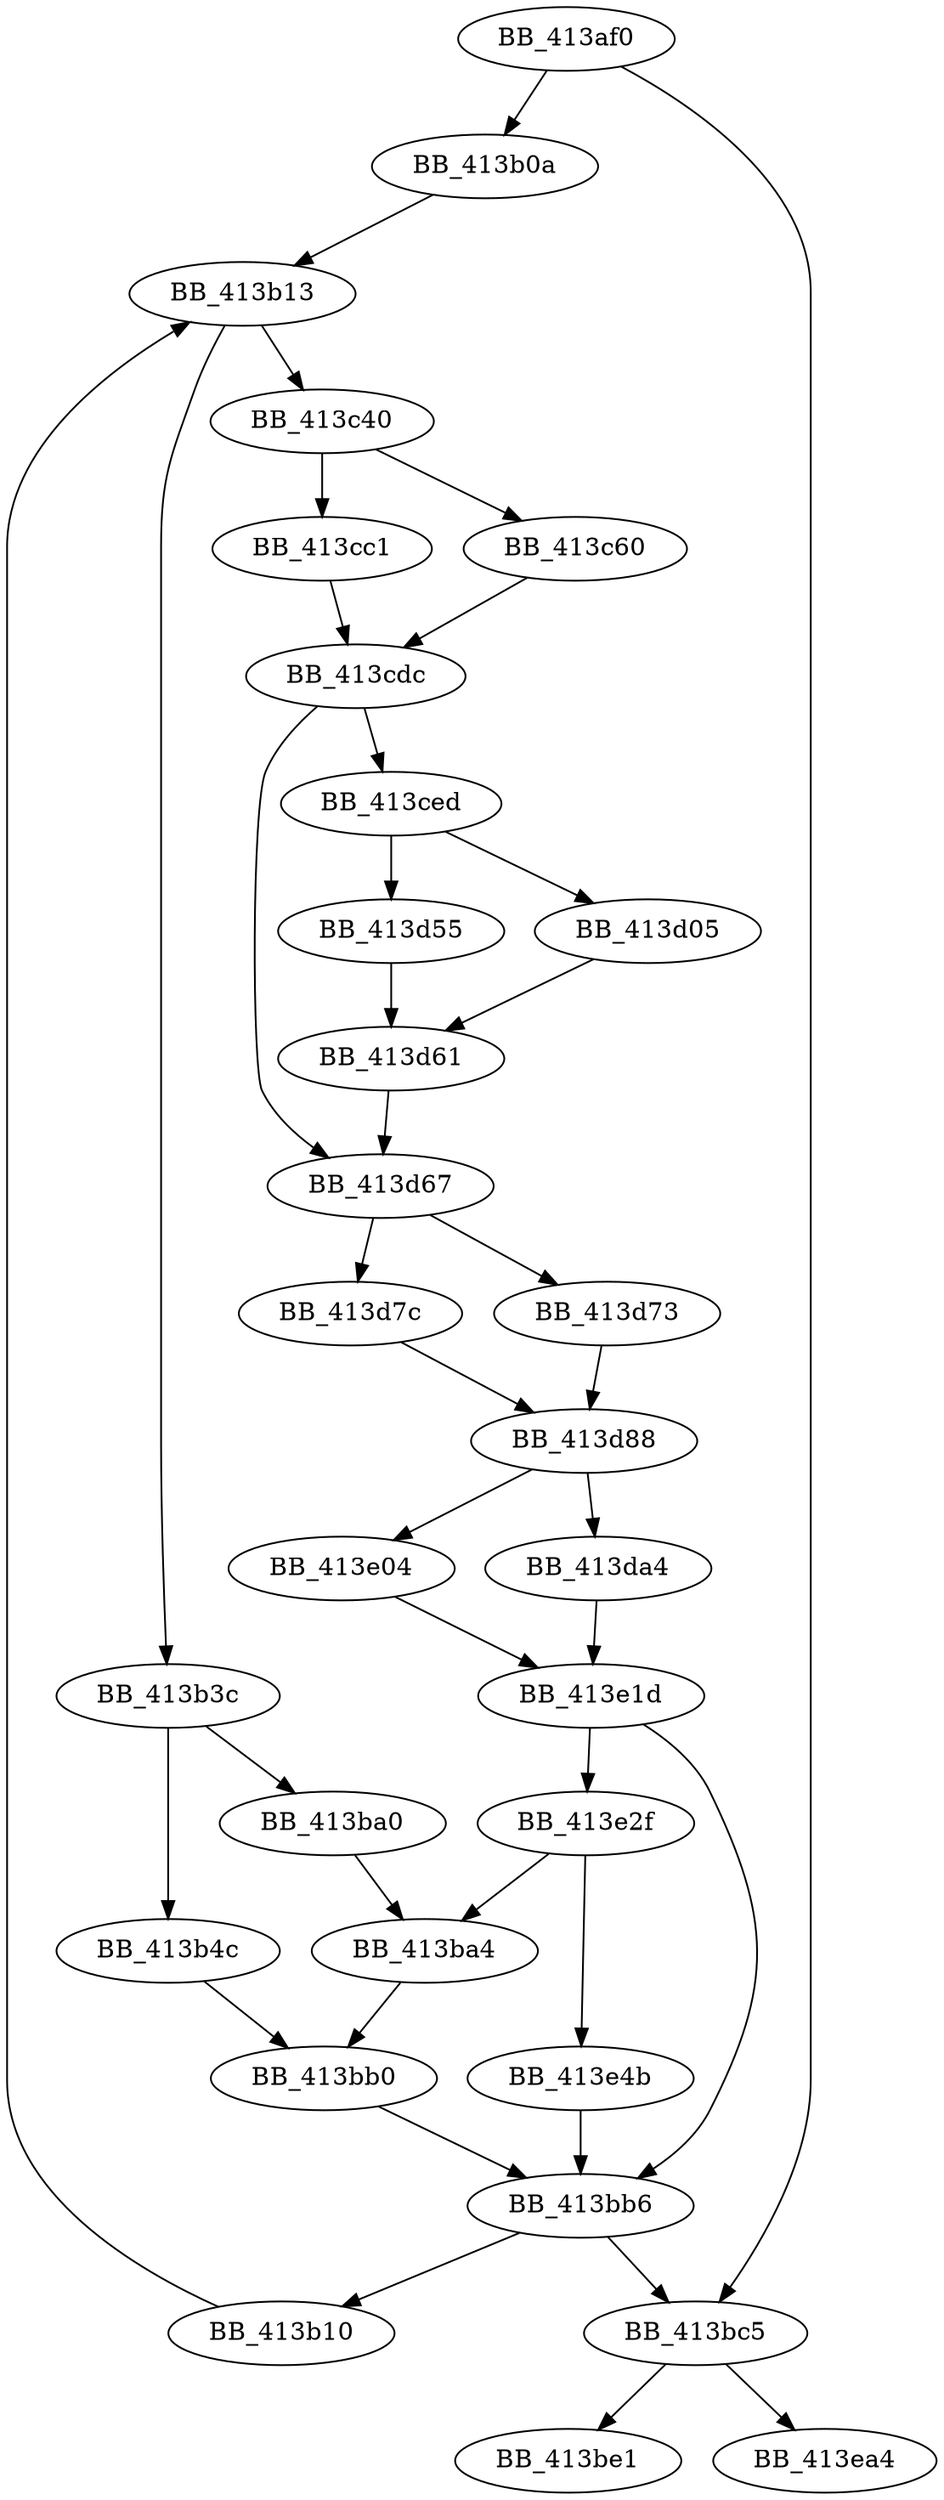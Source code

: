 DiGraph sub_413AF0{
BB_413af0->BB_413b0a
BB_413af0->BB_413bc5
BB_413b0a->BB_413b13
BB_413b10->BB_413b13
BB_413b13->BB_413b3c
BB_413b13->BB_413c40
BB_413b3c->BB_413b4c
BB_413b3c->BB_413ba0
BB_413b4c->BB_413bb0
BB_413ba0->BB_413ba4
BB_413ba4->BB_413bb0
BB_413bb0->BB_413bb6
BB_413bb6->BB_413b10
BB_413bb6->BB_413bc5
BB_413bc5->BB_413be1
BB_413bc5->BB_413ea4
BB_413c40->BB_413c60
BB_413c40->BB_413cc1
BB_413c60->BB_413cdc
BB_413cc1->BB_413cdc
BB_413cdc->BB_413ced
BB_413cdc->BB_413d67
BB_413ced->BB_413d05
BB_413ced->BB_413d55
BB_413d05->BB_413d61
BB_413d55->BB_413d61
BB_413d61->BB_413d67
BB_413d67->BB_413d73
BB_413d67->BB_413d7c
BB_413d73->BB_413d88
BB_413d7c->BB_413d88
BB_413d88->BB_413da4
BB_413d88->BB_413e04
BB_413da4->BB_413e1d
BB_413e04->BB_413e1d
BB_413e1d->BB_413bb6
BB_413e1d->BB_413e2f
BB_413e2f->BB_413ba4
BB_413e2f->BB_413e4b
BB_413e4b->BB_413bb6
}
